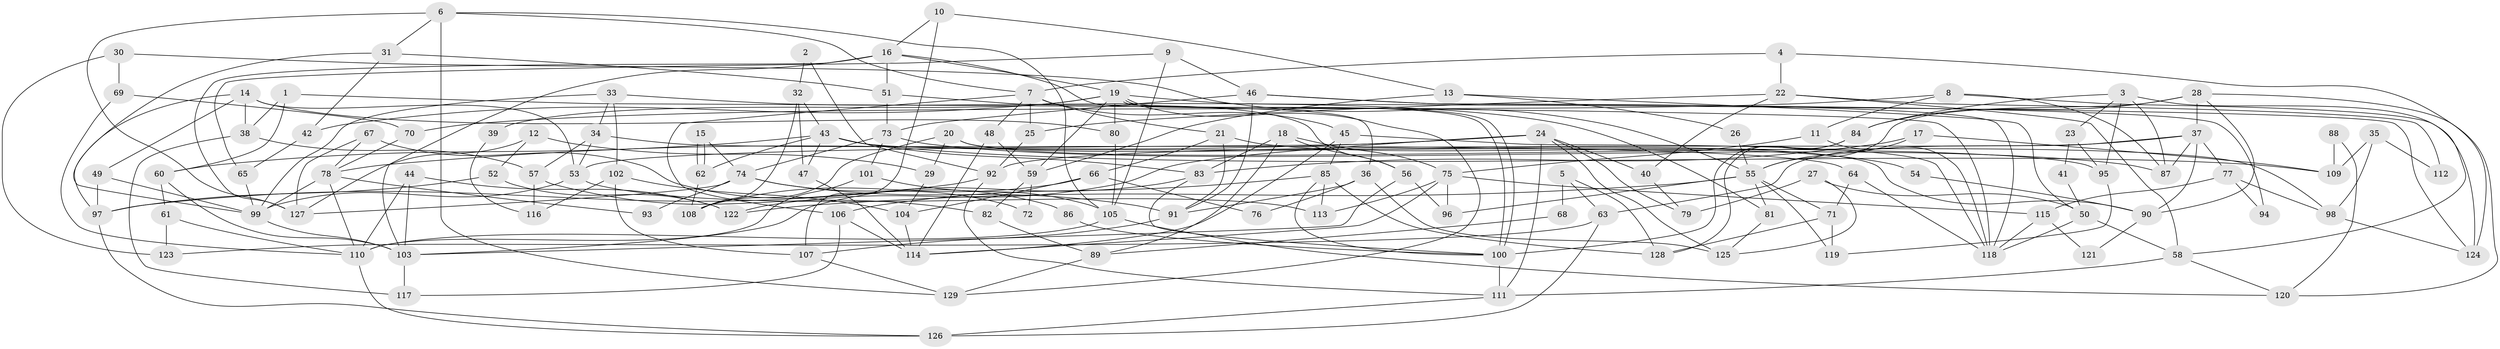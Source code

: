 // Generated by graph-tools (version 1.1) at 2025/36/03/09/25 02:36:12]
// undirected, 129 vertices, 258 edges
graph export_dot {
graph [start="1"]
  node [color=gray90,style=filled];
  1;
  2;
  3;
  4;
  5;
  6;
  7;
  8;
  9;
  10;
  11;
  12;
  13;
  14;
  15;
  16;
  17;
  18;
  19;
  20;
  21;
  22;
  23;
  24;
  25;
  26;
  27;
  28;
  29;
  30;
  31;
  32;
  33;
  34;
  35;
  36;
  37;
  38;
  39;
  40;
  41;
  42;
  43;
  44;
  45;
  46;
  47;
  48;
  49;
  50;
  51;
  52;
  53;
  54;
  55;
  56;
  57;
  58;
  59;
  60;
  61;
  62;
  63;
  64;
  65;
  66;
  67;
  68;
  69;
  70;
  71;
  72;
  73;
  74;
  75;
  76;
  77;
  78;
  79;
  80;
  81;
  82;
  83;
  84;
  85;
  86;
  87;
  88;
  89;
  90;
  91;
  92;
  93;
  94;
  95;
  96;
  97;
  98;
  99;
  100;
  101;
  102;
  103;
  104;
  105;
  106;
  107;
  108;
  109;
  110;
  111;
  112;
  113;
  114;
  115;
  116;
  117;
  118;
  119;
  120;
  121;
  122;
  123;
  124;
  125;
  126;
  127;
  128;
  129;
  1 -- 118;
  1 -- 60;
  1 -- 38;
  2 -- 92;
  2 -- 32;
  3 -- 87;
  3 -- 84;
  3 -- 23;
  3 -- 58;
  3 -- 95;
  4 -- 7;
  4 -- 22;
  4 -- 124;
  5 -- 128;
  5 -- 63;
  5 -- 68;
  6 -- 105;
  6 -- 7;
  6 -- 31;
  6 -- 127;
  6 -- 129;
  7 -- 106;
  7 -- 45;
  7 -- 21;
  7 -- 25;
  7 -- 48;
  8 -- 11;
  8 -- 124;
  8 -- 70;
  8 -- 87;
  9 -- 65;
  9 -- 105;
  9 -- 46;
  10 -- 107;
  10 -- 16;
  10 -- 13;
  11 -- 75;
  11 -- 118;
  12 -- 127;
  12 -- 52;
  12 -- 29;
  13 -- 50;
  13 -- 26;
  13 -- 59;
  14 -- 80;
  14 -- 49;
  14 -- 38;
  14 -- 53;
  14 -- 97;
  15 -- 74;
  15 -- 62;
  15 -- 62;
  16 -- 36;
  16 -- 51;
  16 -- 19;
  16 -- 103;
  16 -- 127;
  17 -- 83;
  17 -- 55;
  17 -- 109;
  18 -- 89;
  18 -- 83;
  18 -- 56;
  18 -- 75;
  19 -- 100;
  19 -- 100;
  19 -- 39;
  19 -- 42;
  19 -- 59;
  19 -- 80;
  19 -- 124;
  19 -- 129;
  20 -- 108;
  20 -- 90;
  20 -- 29;
  20 -- 98;
  21 -- 91;
  21 -- 54;
  21 -- 66;
  22 -- 40;
  22 -- 58;
  22 -- 25;
  22 -- 112;
  23 -- 95;
  23 -- 41;
  24 -- 122;
  24 -- 111;
  24 -- 40;
  24 -- 53;
  24 -- 78;
  24 -- 79;
  24 -- 125;
  25 -- 92;
  26 -- 55;
  27 -- 50;
  27 -- 125;
  27 -- 79;
  28 -- 37;
  28 -- 120;
  28 -- 55;
  28 -- 84;
  28 -- 90;
  29 -- 104;
  30 -- 55;
  30 -- 69;
  30 -- 123;
  31 -- 99;
  31 -- 42;
  31 -- 51;
  32 -- 47;
  32 -- 43;
  32 -- 108;
  33 -- 102;
  33 -- 99;
  33 -- 34;
  33 -- 81;
  34 -- 53;
  34 -- 57;
  34 -- 64;
  35 -- 109;
  35 -- 98;
  35 -- 112;
  36 -- 125;
  36 -- 91;
  36 -- 76;
  37 -- 77;
  37 -- 87;
  37 -- 63;
  37 -- 90;
  37 -- 92;
  38 -- 57;
  38 -- 117;
  39 -- 116;
  40 -- 79;
  41 -- 50;
  42 -- 65;
  43 -- 62;
  43 -- 83;
  43 -- 47;
  43 -- 60;
  43 -- 95;
  43 -- 109;
  44 -- 103;
  44 -- 110;
  44 -- 122;
  45 -- 85;
  45 -- 114;
  45 -- 118;
  46 -- 118;
  46 -- 73;
  46 -- 91;
  46 -- 94;
  47 -- 114;
  48 -- 59;
  48 -- 114;
  49 -- 97;
  49 -- 99;
  50 -- 118;
  50 -- 58;
  51 -- 56;
  51 -- 73;
  52 -- 122;
  52 -- 97;
  53 -- 99;
  53 -- 113;
  54 -- 90;
  55 -- 96;
  55 -- 71;
  55 -- 81;
  55 -- 119;
  55 -- 122;
  56 -- 103;
  56 -- 96;
  57 -- 82;
  57 -- 116;
  58 -- 111;
  58 -- 120;
  59 -- 72;
  59 -- 82;
  60 -- 103;
  60 -- 61;
  61 -- 123;
  61 -- 110;
  62 -- 108;
  63 -- 126;
  63 -- 123;
  64 -- 71;
  64 -- 118;
  65 -- 99;
  66 -- 104;
  66 -- 76;
  66 -- 108;
  67 -- 127;
  67 -- 78;
  67 -- 72;
  68 -- 89;
  69 -- 110;
  69 -- 70;
  70 -- 78;
  71 -- 119;
  71 -- 128;
  73 -- 74;
  73 -- 87;
  73 -- 101;
  74 -- 127;
  74 -- 86;
  74 -- 91;
  74 -- 93;
  75 -- 113;
  75 -- 96;
  75 -- 114;
  75 -- 115;
  77 -- 98;
  77 -- 115;
  77 -- 94;
  78 -- 110;
  78 -- 93;
  78 -- 99;
  80 -- 105;
  81 -- 125;
  82 -- 89;
  83 -- 103;
  83 -- 100;
  84 -- 100;
  84 -- 128;
  85 -- 128;
  85 -- 106;
  85 -- 100;
  85 -- 113;
  86 -- 100;
  88 -- 109;
  88 -- 120;
  89 -- 129;
  90 -- 121;
  91 -- 107;
  92 -- 97;
  92 -- 111;
  95 -- 119;
  97 -- 126;
  98 -- 124;
  99 -- 103;
  100 -- 111;
  101 -- 110;
  101 -- 105;
  102 -- 107;
  102 -- 104;
  102 -- 116;
  103 -- 117;
  104 -- 114;
  105 -- 110;
  105 -- 120;
  106 -- 114;
  106 -- 117;
  107 -- 129;
  110 -- 126;
  111 -- 126;
  115 -- 118;
  115 -- 121;
}
